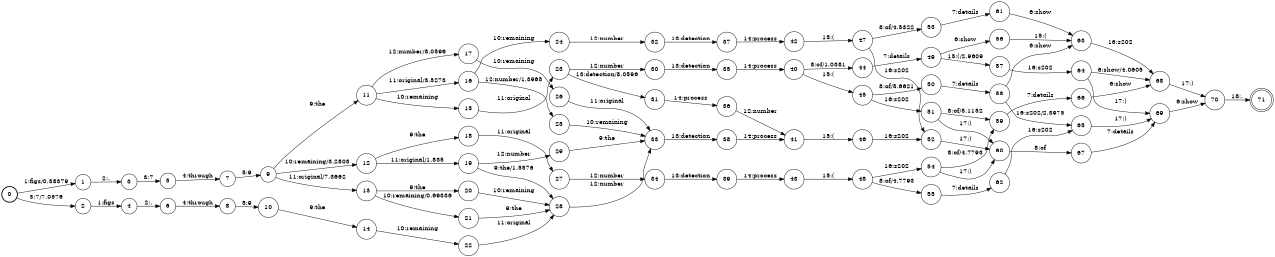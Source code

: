 digraph FST {
rankdir = LR;
size = "8.5,11";
label = "";
center = 1;
orientation = Portrait;
ranksep = "0.4";
nodesep = "0.25";
0 [label = "0", shape = circle, style = bold, fontsize = 14]
	0 -> 1 [label = "1:figs/0.38379", fontsize = 14];
	0 -> 2 [label = "3:7/7.0576", fontsize = 14];
1 [label = "1", shape = circle, style = solid, fontsize = 14]
	1 -> 3 [label = "2:.", fontsize = 14];
2 [label = "2", shape = circle, style = solid, fontsize = 14]
	2 -> 4 [label = "1:figs", fontsize = 14];
3 [label = "3", shape = circle, style = solid, fontsize = 14]
	3 -> 5 [label = "3:7", fontsize = 14];
4 [label = "4", shape = circle, style = solid, fontsize = 14]
	4 -> 6 [label = "2:.", fontsize = 14];
5 [label = "5", shape = circle, style = solid, fontsize = 14]
	5 -> 7 [label = "4:through", fontsize = 14];
6 [label = "6", shape = circle, style = solid, fontsize = 14]
	6 -> 8 [label = "4:through", fontsize = 14];
7 [label = "7", shape = circle, style = solid, fontsize = 14]
	7 -> 9 [label = "5:9", fontsize = 14];
8 [label = "8", shape = circle, style = solid, fontsize = 14]
	8 -> 10 [label = "5:9", fontsize = 14];
9 [label = "9", shape = circle, style = solid, fontsize = 14]
	9 -> 11 [label = "9:the", fontsize = 14];
	9 -> 12 [label = "10:remaining/3.2803", fontsize = 14];
	9 -> 13 [label = "11:original/7.3662", fontsize = 14];
10 [label = "10", shape = circle, style = solid, fontsize = 14]
	10 -> 14 [label = "9:the", fontsize = 14];
11 [label = "11", shape = circle, style = solid, fontsize = 14]
	11 -> 15 [label = "10:remaining", fontsize = 14];
	11 -> 16 [label = "11:original/3.5273", fontsize = 14];
	11 -> 17 [label = "12:number/8.0596", fontsize = 14];
12 [label = "12", shape = circle, style = solid, fontsize = 14]
	12 -> 18 [label = "9:the", fontsize = 14];
	12 -> 19 [label = "11:original/1.835", fontsize = 14];
13 [label = "13", shape = circle, style = solid, fontsize = 14]
	13 -> 20 [label = "9:the", fontsize = 14];
	13 -> 21 [label = "10:remaining/0.69336", fontsize = 14];
14 [label = "14", shape = circle, style = solid, fontsize = 14]
	14 -> 22 [label = "10:remaining", fontsize = 14];
15 [label = "15", shape = circle, style = solid, fontsize = 14]
	15 -> 23 [label = "11:original", fontsize = 14];
16 [label = "16", shape = circle, style = solid, fontsize = 14]
	16 -> 24 [label = "10:remaining", fontsize = 14];
	16 -> 25 [label = "12:number/1.3965", fontsize = 14];
17 [label = "17", shape = circle, style = solid, fontsize = 14]
	17 -> 26 [label = "10:remaining", fontsize = 14];
18 [label = "18", shape = circle, style = solid, fontsize = 14]
	18 -> 27 [label = "11:original", fontsize = 14];
19 [label = "19", shape = circle, style = solid, fontsize = 14]
	19 -> 28 [label = "9:the/1.5576", fontsize = 14];
	19 -> 29 [label = "12:number", fontsize = 14];
20 [label = "20", shape = circle, style = solid, fontsize = 14]
	20 -> 28 [label = "10:remaining", fontsize = 14];
21 [label = "21", shape = circle, style = solid, fontsize = 14]
	21 -> 28 [label = "9:the", fontsize = 14];
22 [label = "22", shape = circle, style = solid, fontsize = 14]
	22 -> 28 [label = "11:original", fontsize = 14];
23 [label = "23", shape = circle, style = solid, fontsize = 14]
	23 -> 30 [label = "12:number", fontsize = 14];
	23 -> 31 [label = "13:detection/8.0596", fontsize = 14];
24 [label = "24", shape = circle, style = solid, fontsize = 14]
	24 -> 32 [label = "12:number", fontsize = 14];
25 [label = "25", shape = circle, style = solid, fontsize = 14]
	25 -> 33 [label = "10:remaining", fontsize = 14];
26 [label = "26", shape = circle, style = solid, fontsize = 14]
	26 -> 33 [label = "11:original", fontsize = 14];
27 [label = "27", shape = circle, style = solid, fontsize = 14]
	27 -> 34 [label = "12:number", fontsize = 14];
28 [label = "28", shape = circle, style = solid, fontsize = 14]
	28 -> 33 [label = "12:number", fontsize = 14];
29 [label = "29", shape = circle, style = solid, fontsize = 14]
	29 -> 33 [label = "9:the", fontsize = 14];
30 [label = "30", shape = circle, style = solid, fontsize = 14]
	30 -> 35 [label = "13:detection", fontsize = 14];
31 [label = "31", shape = circle, style = solid, fontsize = 14]
	31 -> 36 [label = "14:process", fontsize = 14];
32 [label = "32", shape = circle, style = solid, fontsize = 14]
	32 -> 37 [label = "13:detection", fontsize = 14];
33 [label = "33", shape = circle, style = solid, fontsize = 14]
	33 -> 38 [label = "13:detection", fontsize = 14];
34 [label = "34", shape = circle, style = solid, fontsize = 14]
	34 -> 39 [label = "13:detection", fontsize = 14];
35 [label = "35", shape = circle, style = solid, fontsize = 14]
	35 -> 40 [label = "14:process", fontsize = 14];
36 [label = "36", shape = circle, style = solid, fontsize = 14]
	36 -> 41 [label = "12:number", fontsize = 14];
37 [label = "37", shape = circle, style = solid, fontsize = 14]
	37 -> 42 [label = "14:process", fontsize = 14];
38 [label = "38", shape = circle, style = solid, fontsize = 14]
	38 -> 41 [label = "14:process", fontsize = 14];
39 [label = "39", shape = circle, style = solid, fontsize = 14]
	39 -> 43 [label = "14:process", fontsize = 14];
40 [label = "40", shape = circle, style = solid, fontsize = 14]
	40 -> 44 [label = "8:of/1.0381", fontsize = 14];
	40 -> 45 [label = "15:(", fontsize = 14];
41 [label = "41", shape = circle, style = solid, fontsize = 14]
	41 -> 46 [label = "15:(", fontsize = 14];
42 [label = "42", shape = circle, style = solid, fontsize = 14]
	42 -> 47 [label = "15:(", fontsize = 14];
43 [label = "43", shape = circle, style = solid, fontsize = 14]
	43 -> 48 [label = "15:(", fontsize = 14];
44 [label = "44", shape = circle, style = solid, fontsize = 14]
	44 -> 49 [label = "7:details", fontsize = 14];
45 [label = "45", shape = circle, style = solid, fontsize = 14]
	45 -> 50 [label = "8:of/5.6621", fontsize = 14];
	45 -> 51 [label = "16:s202", fontsize = 14];
46 [label = "46", shape = circle, style = solid, fontsize = 14]
	46 -> 52 [label = "16:s202", fontsize = 14];
47 [label = "47", shape = circle, style = solid, fontsize = 14]
	47 -> 53 [label = "8:of/4.5322", fontsize = 14];
	47 -> 52 [label = "16:s202", fontsize = 14];
48 [label = "48", shape = circle, style = solid, fontsize = 14]
	48 -> 55 [label = "8:of/4.7793", fontsize = 14];
	48 -> 54 [label = "16:s202", fontsize = 14];
49 [label = "49", shape = circle, style = solid, fontsize = 14]
	49 -> 56 [label = "6:show", fontsize = 14];
	49 -> 57 [label = "15:(/2.9609", fontsize = 14];
50 [label = "50", shape = circle, style = solid, fontsize = 14]
	50 -> 58 [label = "7:details", fontsize = 14];
51 [label = "51", shape = circle, style = solid, fontsize = 14]
	51 -> 59 [label = "8:of/5.1152", fontsize = 14];
	51 -> 60 [label = "17:)", fontsize = 14];
52 [label = "52", shape = circle, style = solid, fontsize = 14]
	52 -> 60 [label = "17:)", fontsize = 14];
53 [label = "53", shape = circle, style = solid, fontsize = 14]
	53 -> 61 [label = "7:details", fontsize = 14];
54 [label = "54", shape = circle, style = solid, fontsize = 14]
	54 -> 59 [label = "8:of/4.7793", fontsize = 14];
	54 -> 60 [label = "17:)", fontsize = 14];
55 [label = "55", shape = circle, style = solid, fontsize = 14]
	55 -> 62 [label = "7:details", fontsize = 14];
56 [label = "56", shape = circle, style = solid, fontsize = 14]
	56 -> 63 [label = "15:(", fontsize = 14];
57 [label = "57", shape = circle, style = solid, fontsize = 14]
	57 -> 64 [label = "16:s202", fontsize = 14];
58 [label = "58", shape = circle, style = solid, fontsize = 14]
	58 -> 63 [label = "6:show", fontsize = 14];
	58 -> 65 [label = "16:s202/2.3975", fontsize = 14];
59 [label = "59", shape = circle, style = solid, fontsize = 14]
	59 -> 66 [label = "7:details", fontsize = 14];
60 [label = "60", shape = circle, style = solid, fontsize = 14]
	60 -> 67 [label = "8:of", fontsize = 14];
61 [label = "61", shape = circle, style = solid, fontsize = 14]
	61 -> 63 [label = "6:show", fontsize = 14];
62 [label = "62", shape = circle, style = solid, fontsize = 14]
	62 -> 65 [label = "16:s202", fontsize = 14];
63 [label = "63", shape = circle, style = solid, fontsize = 14]
	63 -> 68 [label = "16:s202", fontsize = 14];
64 [label = "64", shape = circle, style = solid, fontsize = 14]
	64 -> 68 [label = "6:show/4.0605", fontsize = 14];
	64 -> 69 [label = "17:)", fontsize = 14];
65 [label = "65", shape = circle, style = solid, fontsize = 14]
	65 -> 69 [label = "17:)", fontsize = 14];
66 [label = "66", shape = circle, style = solid, fontsize = 14]
	66 -> 68 [label = "6:show", fontsize = 14];
67 [label = "67", shape = circle, style = solid, fontsize = 14]
	67 -> 69 [label = "7:details", fontsize = 14];
68 [label = "68", shape = circle, style = solid, fontsize = 14]
	68 -> 70 [label = "17:)", fontsize = 14];
69 [label = "69", shape = circle, style = solid, fontsize = 14]
	69 -> 70 [label = "6:show", fontsize = 14];
70 [label = "70", shape = circle, style = solid, fontsize = 14]
	70 -> 71 [label = "18:.", fontsize = 14];
71 [label = "71", shape = doublecircle, style = solid, fontsize = 14]
}
